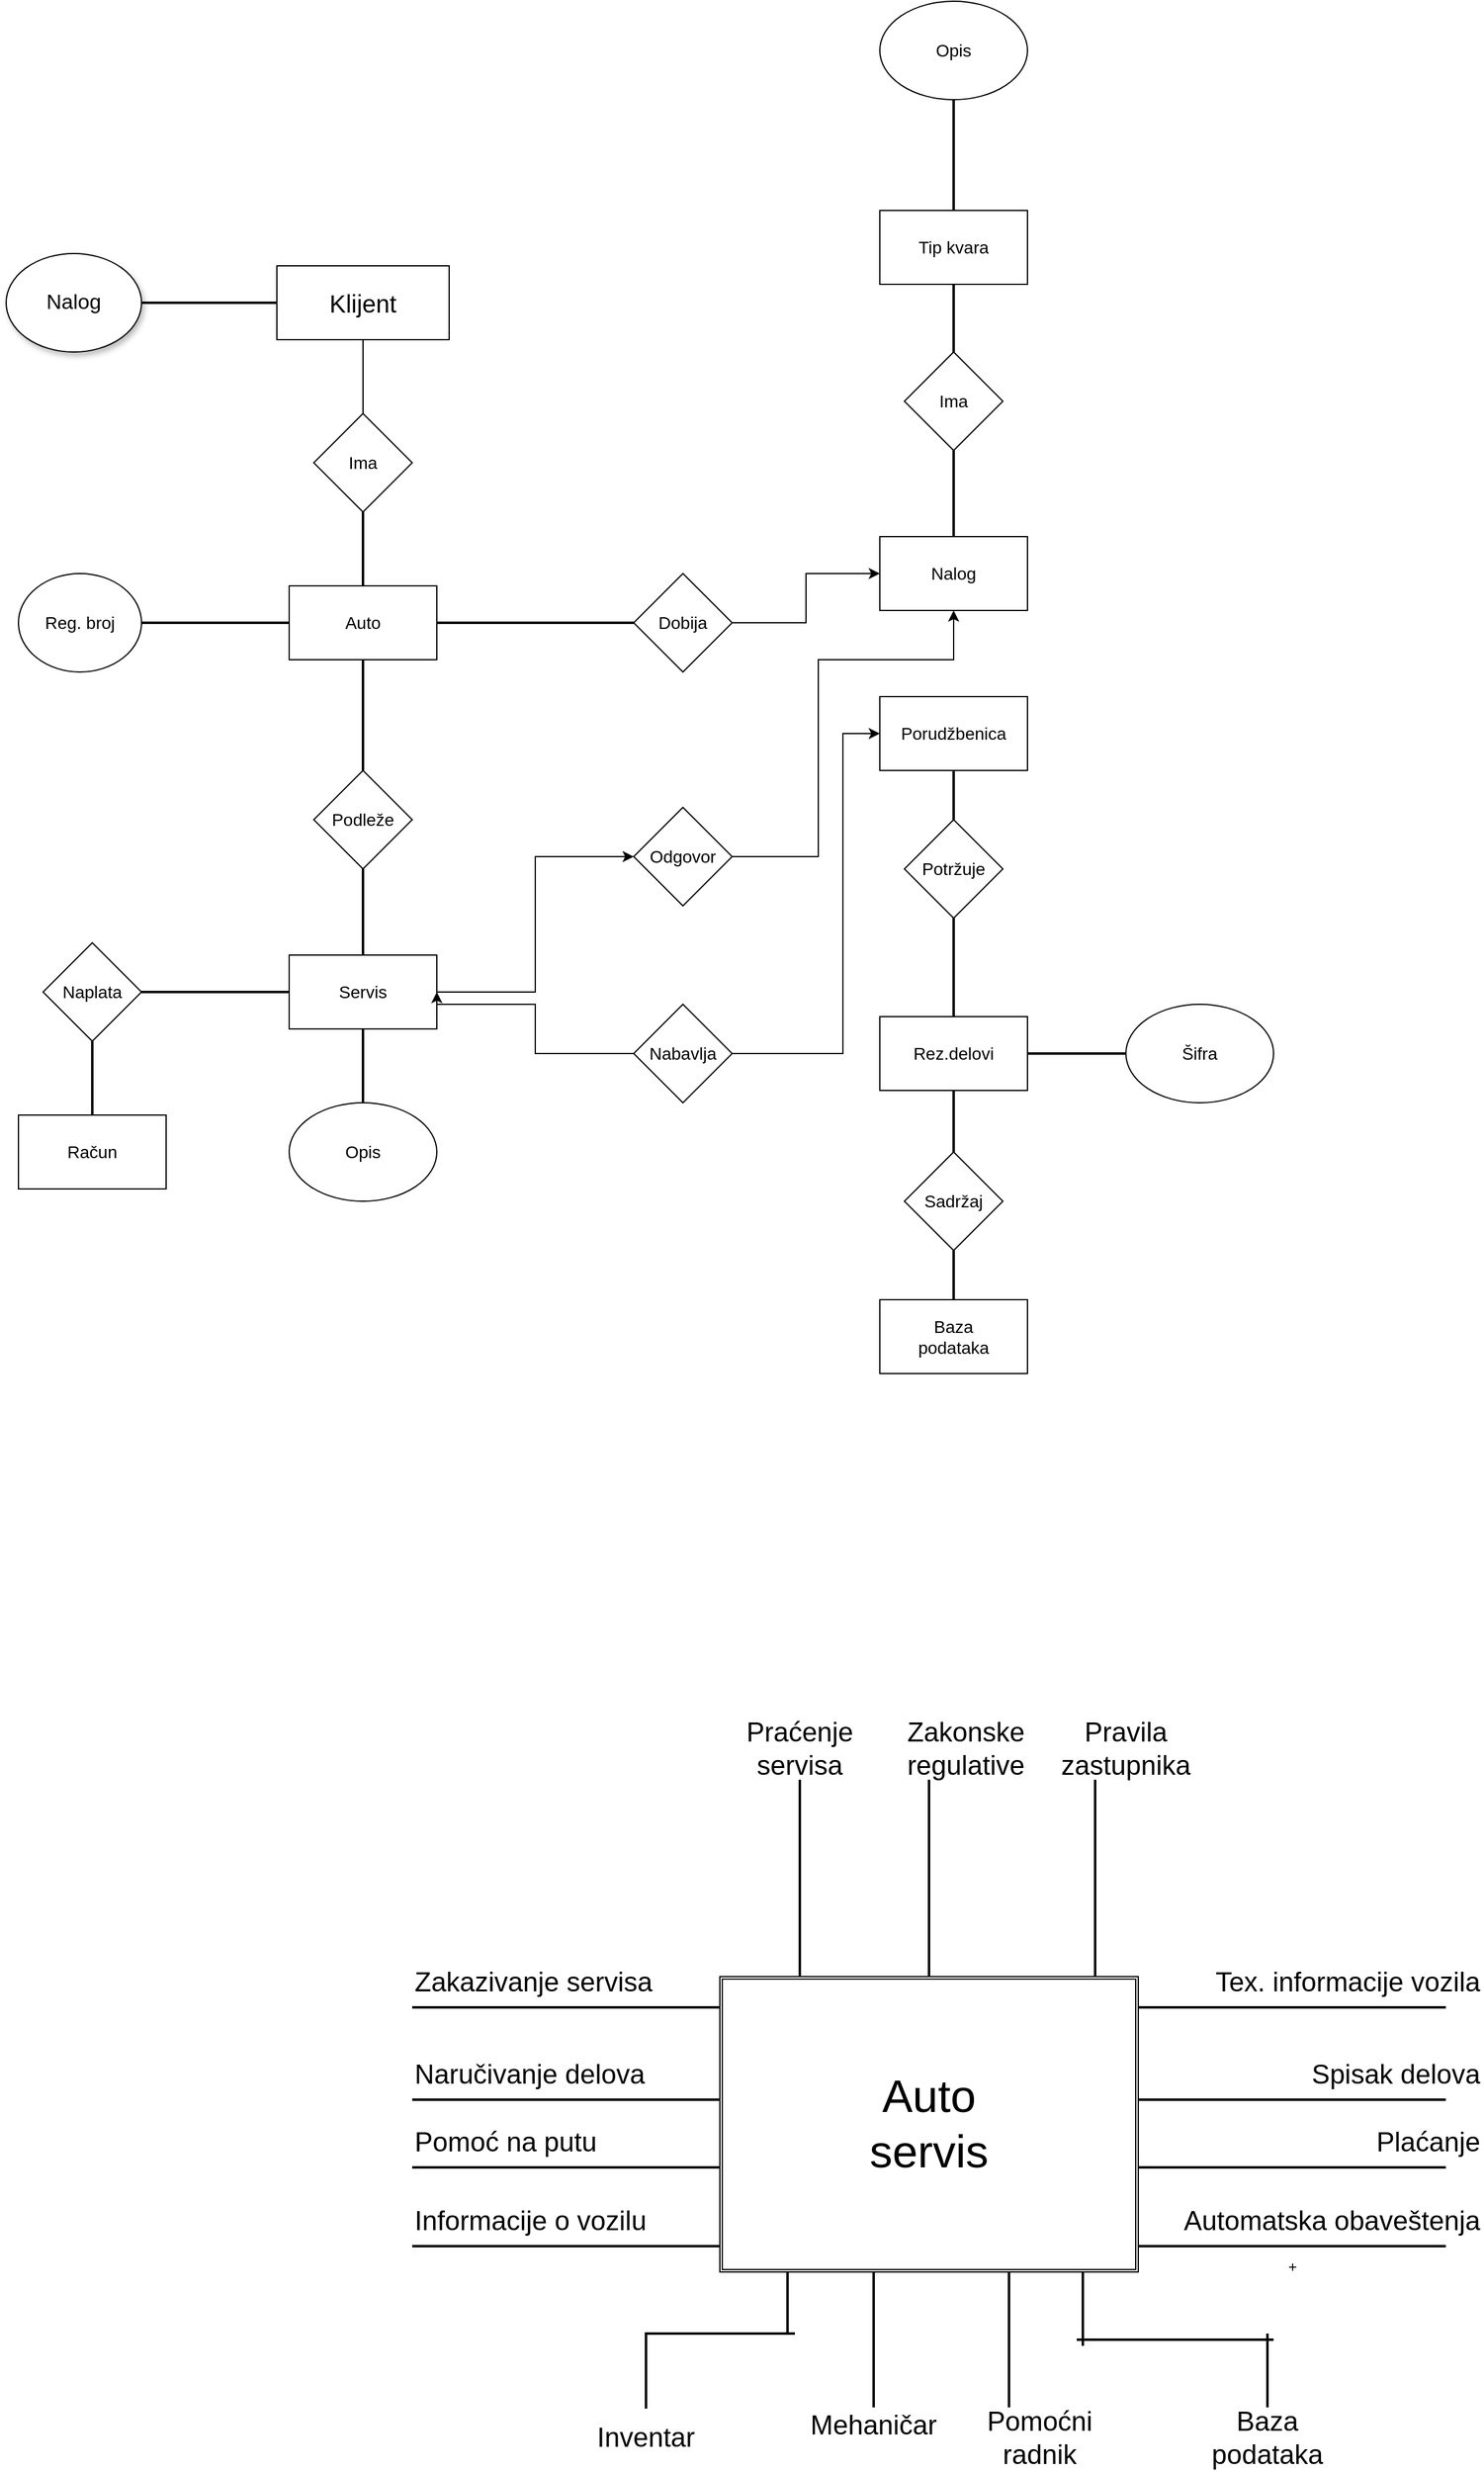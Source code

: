 <mxfile version="22.1.18" type="google">
  <diagram name="Page-1" id="Ftnawvo7iZOdKNYa3-pX">
    <mxGraphModel dx="2100" dy="2299" grid="1" gridSize="10" guides="1" tooltips="1" connect="1" arrows="1" fold="1" page="1" pageScale="1" pageWidth="827" pageHeight="1169" math="0" shadow="0">
      <root>
        <mxCell id="0" />
        <mxCell id="1" parent="0" />
        <mxCell id="U2BK-bpz5eqN0hKOcZLU-1" value="" style="ellipse;whiteSpace=wrap;html=1;shadow=1;" vertex="1" parent="1">
          <mxGeometry x="80" y="130" width="110" height="80" as="geometry" />
        </mxCell>
        <mxCell id="U2BK-bpz5eqN0hKOcZLU-3" value="&lt;font style=&quot;font-size: 17px;&quot;&gt;Nalog&lt;/font&gt;" style="text;strokeColor=none;align=center;fillColor=none;html=1;verticalAlign=middle;whiteSpace=wrap;rounded=0;strokeWidth=5;" vertex="1" parent="1">
          <mxGeometry x="105" y="155" width="60" height="30" as="geometry" />
        </mxCell>
        <mxCell id="U2BK-bpz5eqN0hKOcZLU-4" value="" style="rounded=0;whiteSpace=wrap;html=1;" vertex="1" parent="1">
          <mxGeometry x="300" y="140" width="140" height="60" as="geometry" />
        </mxCell>
        <mxCell id="U2BK-bpz5eqN0hKOcZLU-5" value="&lt;span style=&quot;font-size: 20px;&quot;&gt;Klijent&lt;/span&gt;" style="text;strokeColor=none;align=center;fillColor=none;html=1;verticalAlign=middle;whiteSpace=wrap;rounded=0;" vertex="1" parent="1">
          <mxGeometry x="340" y="155" width="60" height="30" as="geometry" />
        </mxCell>
        <mxCell id="U2BK-bpz5eqN0hKOcZLU-8" value="" style="rhombus;whiteSpace=wrap;html=1;" vertex="1" parent="1">
          <mxGeometry x="330" y="260" width="80" height="80" as="geometry" />
        </mxCell>
        <mxCell id="U2BK-bpz5eqN0hKOcZLU-9" value="" style="rounded=0;whiteSpace=wrap;html=1;" vertex="1" parent="1">
          <mxGeometry x="310" y="400" width="120" height="60" as="geometry" />
        </mxCell>
        <mxCell id="U2BK-bpz5eqN0hKOcZLU-10" value="" style="ellipse;whiteSpace=wrap;html=1;" vertex="1" parent="1">
          <mxGeometry x="90" y="390" width="100" height="80" as="geometry" />
        </mxCell>
        <mxCell id="U2BK-bpz5eqN0hKOcZLU-11" value="" style="rhombus;whiteSpace=wrap;html=1;" vertex="1" parent="1">
          <mxGeometry x="810" y="210" width="80" height="80" as="geometry" />
        </mxCell>
        <mxCell id="U2BK-bpz5eqN0hKOcZLU-12" value="" style="ellipse;whiteSpace=wrap;html=1;" vertex="1" parent="1">
          <mxGeometry x="790" y="-75" width="120" height="80" as="geometry" />
        </mxCell>
        <mxCell id="U2BK-bpz5eqN0hKOcZLU-13" value="" style="rounded=0;whiteSpace=wrap;html=1;" vertex="1" parent="1">
          <mxGeometry x="790" y="360" width="120" height="60" as="geometry" />
        </mxCell>
        <mxCell id="U2BK-bpz5eqN0hKOcZLU-14" value="" style="rounded=0;whiteSpace=wrap;html=1;" vertex="1" parent="1">
          <mxGeometry x="790" y="95" width="120" height="60" as="geometry" />
        </mxCell>
        <mxCell id="U2BK-bpz5eqN0hKOcZLU-15" value="" style="rhombus;whiteSpace=wrap;html=1;" vertex="1" parent="1">
          <mxGeometry x="330" y="550" width="80" height="80" as="geometry" />
        </mxCell>
        <mxCell id="U2BK-bpz5eqN0hKOcZLU-79" style="edgeStyle=orthogonalEdgeStyle;rounded=0;orthogonalLoop=1;jettySize=auto;html=1;exitX=1;exitY=0.5;exitDx=0;exitDy=0;entryX=0;entryY=0.5;entryDx=0;entryDy=0;" edge="1" parent="1" source="U2BK-bpz5eqN0hKOcZLU-16" target="U2BK-bpz5eqN0hKOcZLU-22">
          <mxGeometry relative="1" as="geometry" />
        </mxCell>
        <mxCell id="U2BK-bpz5eqN0hKOcZLU-16" value="" style="rounded=0;whiteSpace=wrap;html=1;" vertex="1" parent="1">
          <mxGeometry x="310" y="700" width="120" height="60" as="geometry" />
        </mxCell>
        <mxCell id="U2BK-bpz5eqN0hKOcZLU-17" value="" style="ellipse;whiteSpace=wrap;html=1;" vertex="1" parent="1">
          <mxGeometry x="310" y="820" width="120" height="80" as="geometry" />
        </mxCell>
        <mxCell id="U2BK-bpz5eqN0hKOcZLU-18" value="" style="rhombus;whiteSpace=wrap;html=1;" vertex="1" parent="1">
          <mxGeometry x="110" y="690" width="80" height="80" as="geometry" />
        </mxCell>
        <mxCell id="U2BK-bpz5eqN0hKOcZLU-19" value="" style="rounded=0;whiteSpace=wrap;html=1;" vertex="1" parent="1">
          <mxGeometry x="90" y="830" width="120" height="60" as="geometry" />
        </mxCell>
        <mxCell id="U2BK-bpz5eqN0hKOcZLU-80" style="edgeStyle=orthogonalEdgeStyle;rounded=0;orthogonalLoop=1;jettySize=auto;html=1;exitX=0;exitY=0.5;exitDx=0;exitDy=0;entryX=1;entryY=0.5;entryDx=0;entryDy=0;" edge="1" parent="1" source="U2BK-bpz5eqN0hKOcZLU-21" target="U2BK-bpz5eqN0hKOcZLU-16">
          <mxGeometry relative="1" as="geometry">
            <Array as="points">
              <mxPoint x="510" y="780" />
              <mxPoint x="510" y="740" />
              <mxPoint x="430" y="740" />
            </Array>
          </mxGeometry>
        </mxCell>
        <mxCell id="U2BK-bpz5eqN0hKOcZLU-106" style="edgeStyle=orthogonalEdgeStyle;rounded=0;orthogonalLoop=1;jettySize=auto;html=1;exitX=1;exitY=0.5;exitDx=0;exitDy=0;entryX=0;entryY=0.5;entryDx=0;entryDy=0;" edge="1" parent="1" source="U2BK-bpz5eqN0hKOcZLU-21" target="U2BK-bpz5eqN0hKOcZLU-25">
          <mxGeometry relative="1" as="geometry">
            <Array as="points">
              <mxPoint x="760" y="780" />
              <mxPoint x="760" y="520" />
            </Array>
          </mxGeometry>
        </mxCell>
        <mxCell id="U2BK-bpz5eqN0hKOcZLU-21" value="" style="rhombus;whiteSpace=wrap;html=1;" vertex="1" parent="1">
          <mxGeometry x="590" y="740" width="80" height="80" as="geometry" />
        </mxCell>
        <mxCell id="U2BK-bpz5eqN0hKOcZLU-82" style="edgeStyle=orthogonalEdgeStyle;rounded=0;orthogonalLoop=1;jettySize=auto;html=1;exitX=1;exitY=0.5;exitDx=0;exitDy=0;entryX=0.5;entryY=1;entryDx=0;entryDy=0;" edge="1" parent="1" source="U2BK-bpz5eqN0hKOcZLU-22" target="U2BK-bpz5eqN0hKOcZLU-13">
          <mxGeometry relative="1" as="geometry">
            <Array as="points">
              <mxPoint x="740" y="620" />
              <mxPoint x="740" y="460" />
              <mxPoint x="850" y="460" />
            </Array>
          </mxGeometry>
        </mxCell>
        <mxCell id="U2BK-bpz5eqN0hKOcZLU-22" value="" style="rhombus;whiteSpace=wrap;html=1;" vertex="1" parent="1">
          <mxGeometry x="590" y="580" width="80" height="80" as="geometry" />
        </mxCell>
        <mxCell id="U2BK-bpz5eqN0hKOcZLU-64" style="edgeStyle=orthogonalEdgeStyle;rounded=0;orthogonalLoop=1;jettySize=auto;html=1;exitX=1;exitY=0.5;exitDx=0;exitDy=0;entryX=0;entryY=0.5;entryDx=0;entryDy=0;" edge="1" parent="1" source="U2BK-bpz5eqN0hKOcZLU-23" target="U2BK-bpz5eqN0hKOcZLU-13">
          <mxGeometry relative="1" as="geometry" />
        </mxCell>
        <mxCell id="U2BK-bpz5eqN0hKOcZLU-23" value="" style="rhombus;whiteSpace=wrap;html=1;" vertex="1" parent="1">
          <mxGeometry x="590" y="390" width="80" height="80" as="geometry" />
        </mxCell>
        <mxCell id="U2BK-bpz5eqN0hKOcZLU-25" value="" style="rounded=0;whiteSpace=wrap;html=1;" vertex="1" parent="1">
          <mxGeometry x="790" y="490" width="120" height="60" as="geometry" />
        </mxCell>
        <mxCell id="U2BK-bpz5eqN0hKOcZLU-26" value="" style="rhombus;whiteSpace=wrap;html=1;" vertex="1" parent="1">
          <mxGeometry x="810" y="590" width="80" height="80" as="geometry" />
        </mxCell>
        <mxCell id="U2BK-bpz5eqN0hKOcZLU-27" value="" style="rounded=0;whiteSpace=wrap;html=1;" vertex="1" parent="1">
          <mxGeometry x="790" y="750" width="120" height="60" as="geometry" />
        </mxCell>
        <mxCell id="U2BK-bpz5eqN0hKOcZLU-28" value="" style="ellipse;whiteSpace=wrap;html=1;" vertex="1" parent="1">
          <mxGeometry x="990" y="740" width="120" height="80" as="geometry" />
        </mxCell>
        <mxCell id="U2BK-bpz5eqN0hKOcZLU-29" value="" style="rhombus;whiteSpace=wrap;html=1;" vertex="1" parent="1">
          <mxGeometry x="810" y="860" width="80" height="80" as="geometry" />
        </mxCell>
        <mxCell id="U2BK-bpz5eqN0hKOcZLU-30" value="" style="rounded=0;whiteSpace=wrap;html=1;" vertex="1" parent="1">
          <mxGeometry x="790" y="980" width="120" height="60" as="geometry" />
        </mxCell>
        <mxCell id="U2BK-bpz5eqN0hKOcZLU-36" value="" style="endArrow=none;html=1;rounded=0;entryX=0.5;entryY=1;entryDx=0;entryDy=0;" edge="1" parent="1" target="U2BK-bpz5eqN0hKOcZLU-4">
          <mxGeometry width="50" height="50" relative="1" as="geometry">
            <mxPoint x="370" y="260" as="sourcePoint" />
            <mxPoint x="420" y="210" as="targetPoint" />
            <Array as="points">
              <mxPoint x="370" y="230" />
            </Array>
          </mxGeometry>
        </mxCell>
        <mxCell id="U2BK-bpz5eqN0hKOcZLU-37" value="" style="line;strokeWidth=2;direction=south;html=1;" vertex="1" parent="1">
          <mxGeometry x="845" y="155" width="10" height="55" as="geometry" />
        </mxCell>
        <mxCell id="U2BK-bpz5eqN0hKOcZLU-38" value="" style="line;strokeWidth=2;html=1;" vertex="1" parent="1">
          <mxGeometry x="190" y="165" width="110" height="10" as="geometry" />
        </mxCell>
        <mxCell id="U2BK-bpz5eqN0hKOcZLU-41" value="" style="line;strokeWidth=2;direction=south;html=1;" vertex="1" parent="1">
          <mxGeometry x="365" y="340" width="10" height="60" as="geometry" />
        </mxCell>
        <mxCell id="U2BK-bpz5eqN0hKOcZLU-42" value="" style="line;strokeWidth=2;direction=south;html=1;" vertex="1" parent="1">
          <mxGeometry x="240" y="460" width="260" height="90" as="geometry" />
        </mxCell>
        <mxCell id="U2BK-bpz5eqN0hKOcZLU-45" value="" style="line;strokeWidth=2;direction=south;html=1;" vertex="1" parent="1">
          <mxGeometry x="365" y="630" width="10" height="70" as="geometry" />
        </mxCell>
        <mxCell id="U2BK-bpz5eqN0hKOcZLU-46" value="" style="line;strokeWidth=2;direction=south;html=1;" vertex="1" parent="1">
          <mxGeometry x="365" y="760" width="10" height="60" as="geometry" />
        </mxCell>
        <mxCell id="U2BK-bpz5eqN0hKOcZLU-48" value="" style="line;strokeWidth=2;html=1;" vertex="1" parent="1">
          <mxGeometry x="190" y="725" width="120" height="10" as="geometry" />
        </mxCell>
        <mxCell id="U2BK-bpz5eqN0hKOcZLU-49" value="" style="line;strokeWidth=2;direction=south;html=1;" vertex="1" parent="1">
          <mxGeometry x="145" y="770" width="10" height="60" as="geometry" />
        </mxCell>
        <mxCell id="U2BK-bpz5eqN0hKOcZLU-50" value="" style="line;strokeWidth=2;html=1;" vertex="1" parent="1">
          <mxGeometry x="190" y="425" width="120" height="10" as="geometry" />
        </mxCell>
        <mxCell id="U2BK-bpz5eqN0hKOcZLU-51" value="" style="line;strokeWidth=2;direction=south;html=1;" vertex="1" parent="1">
          <mxGeometry x="845" y="5" width="10" height="90" as="geometry" />
        </mxCell>
        <mxCell id="U2BK-bpz5eqN0hKOcZLU-52" value="" style="line;strokeWidth=2;direction=south;html=1;" vertex="1" parent="1">
          <mxGeometry x="845" y="290" width="10" height="70" as="geometry" />
        </mxCell>
        <mxCell id="U2BK-bpz5eqN0hKOcZLU-54" value="" style="line;strokeWidth=2;direction=south;html=1;" vertex="1" parent="1">
          <mxGeometry x="845" y="810" width="10" height="50" as="geometry" />
        </mxCell>
        <mxCell id="U2BK-bpz5eqN0hKOcZLU-55" value="" style="line;strokeWidth=2;direction=south;html=1;" vertex="1" parent="1">
          <mxGeometry x="845" y="940" width="10" height="40" as="geometry" />
        </mxCell>
        <mxCell id="U2BK-bpz5eqN0hKOcZLU-56" value="" style="line;strokeWidth=2;direction=south;html=1;" vertex="1" parent="1">
          <mxGeometry x="845" y="670" width="10" height="80" as="geometry" />
        </mxCell>
        <mxCell id="U2BK-bpz5eqN0hKOcZLU-57" value="" style="line;strokeWidth=2;direction=south;html=1;" vertex="1" parent="1">
          <mxGeometry x="845" y="550" width="10" height="40" as="geometry" />
        </mxCell>
        <mxCell id="U2BK-bpz5eqN0hKOcZLU-58" value="" style="line;strokeWidth=2;html=1;" vertex="1" parent="1">
          <mxGeometry x="910" y="775" width="80" height="10" as="geometry" />
        </mxCell>
        <mxCell id="U2BK-bpz5eqN0hKOcZLU-59" value="" style="line;strokeWidth=2;html=1;" vertex="1" parent="1">
          <mxGeometry x="430" y="425" width="160" height="10" as="geometry" />
        </mxCell>
        <mxCell id="U2BK-bpz5eqN0hKOcZLU-83" value="&lt;font style=&quot;font-size: 14px;&quot;&gt;Ima&lt;/font&gt;" style="text;strokeColor=none;align=center;fillColor=none;html=1;verticalAlign=middle;whiteSpace=wrap;rounded=0;" vertex="1" parent="1">
          <mxGeometry x="340" y="285" width="60" height="30" as="geometry" />
        </mxCell>
        <mxCell id="U2BK-bpz5eqN0hKOcZLU-84" value="&lt;font style=&quot;font-size: 14px;&quot;&gt;Auto&lt;/font&gt;" style="text;strokeColor=none;align=center;fillColor=none;html=1;verticalAlign=middle;whiteSpace=wrap;rounded=0;" vertex="1" parent="1">
          <mxGeometry x="340" y="415" width="60" height="30" as="geometry" />
        </mxCell>
        <mxCell id="U2BK-bpz5eqN0hKOcZLU-86" value="&lt;font style=&quot;font-size: 14px;&quot;&gt;Podleže&lt;/font&gt;" style="text;strokeColor=none;align=center;fillColor=none;html=1;verticalAlign=middle;whiteSpace=wrap;rounded=0;" vertex="1" parent="1">
          <mxGeometry x="340" y="575" width="60" height="30" as="geometry" />
        </mxCell>
        <mxCell id="U2BK-bpz5eqN0hKOcZLU-87" value="&lt;font style=&quot;font-size: 14px;&quot;&gt;Servis&lt;/font&gt;" style="text;strokeColor=none;align=center;fillColor=none;html=1;verticalAlign=middle;whiteSpace=wrap;rounded=0;" vertex="1" parent="1">
          <mxGeometry x="340" y="715" width="60" height="30" as="geometry" />
        </mxCell>
        <mxCell id="U2BK-bpz5eqN0hKOcZLU-88" value="&lt;font style=&quot;font-size: 14px;&quot;&gt;Opis&lt;/font&gt;" style="text;strokeColor=none;align=center;fillColor=none;html=1;verticalAlign=middle;whiteSpace=wrap;rounded=0;" vertex="1" parent="1">
          <mxGeometry x="340" y="845" width="60" height="30" as="geometry" />
        </mxCell>
        <mxCell id="U2BK-bpz5eqN0hKOcZLU-89" value="&lt;font style=&quot;font-size: 14px;&quot;&gt;Naplata&lt;/font&gt;" style="text;strokeColor=none;align=center;fillColor=none;html=1;verticalAlign=middle;whiteSpace=wrap;rounded=0;" vertex="1" parent="1">
          <mxGeometry x="120" y="715" width="60" height="30" as="geometry" />
        </mxCell>
        <mxCell id="U2BK-bpz5eqN0hKOcZLU-90" value="&lt;font style=&quot;font-size: 14px;&quot;&gt;Reg. broj&lt;/font&gt;" style="text;strokeColor=none;align=center;fillColor=none;html=1;verticalAlign=middle;whiteSpace=wrap;rounded=0;" vertex="1" parent="1">
          <mxGeometry x="110" y="415" width="60" height="30" as="geometry" />
        </mxCell>
        <mxCell id="U2BK-bpz5eqN0hKOcZLU-91" value="&lt;font style=&quot;font-size: 14px;&quot;&gt;Račun&lt;/font&gt;" style="text;strokeColor=none;align=center;fillColor=none;html=1;verticalAlign=middle;whiteSpace=wrap;rounded=0;" vertex="1" parent="1">
          <mxGeometry x="120" y="845" width="60" height="30" as="geometry" />
        </mxCell>
        <mxCell id="U2BK-bpz5eqN0hKOcZLU-92" value="&lt;font style=&quot;font-size: 14px;&quot;&gt;Ima&lt;/font&gt;" style="text;strokeColor=none;align=center;fillColor=none;html=1;verticalAlign=middle;whiteSpace=wrap;rounded=0;" vertex="1" parent="1">
          <mxGeometry x="820" y="235" width="60" height="30" as="geometry" />
        </mxCell>
        <mxCell id="U2BK-bpz5eqN0hKOcZLU-93" value="&lt;font style=&quot;font-size: 14px;&quot;&gt;Nabavlja&lt;/font&gt;" style="text;strokeColor=none;align=center;fillColor=none;html=1;verticalAlign=middle;whiteSpace=wrap;rounded=0;" vertex="1" parent="1">
          <mxGeometry x="600" y="765" width="60" height="30" as="geometry" />
        </mxCell>
        <mxCell id="U2BK-bpz5eqN0hKOcZLU-94" value="&lt;font style=&quot;font-size: 14px;&quot;&gt;Odgovor&lt;/font&gt;" style="text;strokeColor=none;align=center;fillColor=none;html=1;verticalAlign=middle;whiteSpace=wrap;rounded=0;" vertex="1" parent="1">
          <mxGeometry x="600" y="605" width="60" height="30" as="geometry" />
        </mxCell>
        <mxCell id="U2BK-bpz5eqN0hKOcZLU-95" value="&lt;font style=&quot;font-size: 14px;&quot;&gt;Dobija&lt;/font&gt;" style="text;strokeColor=none;align=center;fillColor=none;html=1;verticalAlign=middle;whiteSpace=wrap;rounded=0;" vertex="1" parent="1">
          <mxGeometry x="600" y="415" width="60" height="30" as="geometry" />
        </mxCell>
        <mxCell id="U2BK-bpz5eqN0hKOcZLU-96" value="&lt;font style=&quot;font-size: 14px;&quot;&gt;Tip kvara&lt;/font&gt;" style="text;strokeColor=none;align=center;fillColor=none;html=1;verticalAlign=middle;whiteSpace=wrap;rounded=0;" vertex="1" parent="1">
          <mxGeometry x="820" y="110" width="60" height="30" as="geometry" />
        </mxCell>
        <mxCell id="U2BK-bpz5eqN0hKOcZLU-98" value="&lt;font style=&quot;font-size: 14px;&quot;&gt;Opis&lt;/font&gt;" style="text;strokeColor=none;align=center;fillColor=none;html=1;verticalAlign=middle;whiteSpace=wrap;rounded=0;" vertex="1" parent="1">
          <mxGeometry x="820" y="-50" width="60" height="30" as="geometry" />
        </mxCell>
        <mxCell id="U2BK-bpz5eqN0hKOcZLU-99" value="&lt;font style=&quot;font-size: 14px;&quot;&gt;Nalog&lt;/font&gt;" style="text;strokeColor=none;align=center;fillColor=none;html=1;verticalAlign=middle;whiteSpace=wrap;rounded=0;" vertex="1" parent="1">
          <mxGeometry x="820" y="375" width="60" height="30" as="geometry" />
        </mxCell>
        <mxCell id="U2BK-bpz5eqN0hKOcZLU-100" value="&lt;font style=&quot;font-size: 14px;&quot;&gt;Porudžbenica&lt;/font&gt;" style="text;strokeColor=none;align=center;fillColor=none;html=1;verticalAlign=middle;whiteSpace=wrap;rounded=0;" vertex="1" parent="1">
          <mxGeometry x="820" y="505" width="60" height="30" as="geometry" />
        </mxCell>
        <mxCell id="U2BK-bpz5eqN0hKOcZLU-101" value="&lt;font style=&quot;font-size: 14px;&quot;&gt;Potržuje&lt;/font&gt;" style="text;strokeColor=none;align=center;fillColor=none;html=1;verticalAlign=middle;whiteSpace=wrap;rounded=0;" vertex="1" parent="1">
          <mxGeometry x="820" y="615" width="60" height="30" as="geometry" />
        </mxCell>
        <mxCell id="U2BK-bpz5eqN0hKOcZLU-102" value="&lt;font style=&quot;font-size: 14px;&quot;&gt;Rez.delovi&lt;/font&gt;" style="text;strokeColor=none;align=center;fillColor=none;html=1;verticalAlign=middle;whiteSpace=wrap;rounded=0;" vertex="1" parent="1">
          <mxGeometry x="820" y="765" width="60" height="30" as="geometry" />
        </mxCell>
        <mxCell id="U2BK-bpz5eqN0hKOcZLU-103" value="&lt;font style=&quot;font-size: 14px;&quot;&gt;Sadržaj&lt;/font&gt;" style="text;strokeColor=none;align=center;fillColor=none;html=1;verticalAlign=middle;whiteSpace=wrap;rounded=0;" vertex="1" parent="1">
          <mxGeometry x="820" y="885" width="60" height="30" as="geometry" />
        </mxCell>
        <mxCell id="U2BK-bpz5eqN0hKOcZLU-104" value="&lt;font style=&quot;font-size: 14px;&quot;&gt;Baza podataka&lt;/font&gt;" style="text;strokeColor=none;align=center;fillColor=none;html=1;verticalAlign=middle;whiteSpace=wrap;rounded=0;" vertex="1" parent="1">
          <mxGeometry x="820" y="995" width="60" height="30" as="geometry" />
        </mxCell>
        <mxCell id="U2BK-bpz5eqN0hKOcZLU-105" value="&lt;font style=&quot;font-size: 14px;&quot;&gt;Šifra&lt;/font&gt;" style="text;strokeColor=none;align=center;fillColor=none;html=1;verticalAlign=middle;whiteSpace=wrap;rounded=0;" vertex="1" parent="1">
          <mxGeometry x="1020" y="765" width="60" height="30" as="geometry" />
        </mxCell>
        <mxCell id="U2BK-bpz5eqN0hKOcZLU-108" value="" style="shape=ext;double=1;rounded=0;whiteSpace=wrap;html=1;" vertex="1" parent="1">
          <mxGeometry x="660" y="1530" width="340" height="240" as="geometry" />
        </mxCell>
        <mxCell id="U2BK-bpz5eqN0hKOcZLU-109" value="&lt;font style=&quot;font-size: 37px;&quot;&gt;Auto servis&lt;/font&gt;" style="text;strokeColor=none;align=center;fillColor=none;html=1;verticalAlign=middle;whiteSpace=wrap;rounded=0;" vertex="1" parent="1">
          <mxGeometry x="800" y="1635" width="60" height="30" as="geometry" />
        </mxCell>
        <mxCell id="U2BK-bpz5eqN0hKOcZLU-113" value="&lt;font style=&quot;font-size: 22px;&quot;&gt;Praćenje servisa&lt;/font&gt;" style="text;strokeColor=none;align=center;fillColor=none;html=1;verticalAlign=middle;whiteSpace=wrap;rounded=0;" vertex="1" parent="1">
          <mxGeometry x="695" y="1330" width="60" height="30" as="geometry" />
        </mxCell>
        <mxCell id="U2BK-bpz5eqN0hKOcZLU-115" value="&lt;font style=&quot;font-size: 22px;&quot;&gt;Zakonske regulative&lt;/font&gt;" style="text;strokeColor=none;align=center;fillColor=none;html=1;verticalAlign=middle;whiteSpace=wrap;rounded=0;" vertex="1" parent="1">
          <mxGeometry x="830" y="1330" width="60" height="30" as="geometry" />
        </mxCell>
        <mxCell id="U2BK-bpz5eqN0hKOcZLU-116" value="&lt;font style=&quot;font-size: 22px;&quot;&gt;Pravila zastupnika&lt;/font&gt;" style="text;strokeColor=none;align=center;fillColor=none;html=1;verticalAlign=middle;whiteSpace=wrap;rounded=0;" vertex="1" parent="1">
          <mxGeometry x="960" y="1330" width="60" height="30" as="geometry" />
        </mxCell>
        <mxCell id="U2BK-bpz5eqN0hKOcZLU-118" value="" style="line;strokeWidth=2;html=1;" vertex="1" parent="1">
          <mxGeometry x="410" y="1550" width="250" height="10" as="geometry" />
        </mxCell>
        <mxCell id="U2BK-bpz5eqN0hKOcZLU-120" value="" style="line;strokeWidth=2;html=1;" vertex="1" parent="1">
          <mxGeometry x="410" y="1625" width="250" height="10" as="geometry" />
        </mxCell>
        <mxCell id="U2BK-bpz5eqN0hKOcZLU-121" value="" style="line;strokeWidth=2;html=1;" vertex="1" parent="1">
          <mxGeometry x="410" y="1680" width="250" height="10" as="geometry" />
        </mxCell>
        <mxCell id="U2BK-bpz5eqN0hKOcZLU-122" value="" style="line;strokeWidth=2;html=1;" vertex="1" parent="1">
          <mxGeometry x="410" y="1744" width="250" height="10" as="geometry" />
        </mxCell>
        <mxCell id="U2BK-bpz5eqN0hKOcZLU-123" value="" style="line;strokeWidth=2;html=1;" vertex="1" parent="1">
          <mxGeometry x="1000" y="1550" width="250" height="10" as="geometry" />
        </mxCell>
        <mxCell id="U2BK-bpz5eqN0hKOcZLU-124" value="" style="line;strokeWidth=2;html=1;" vertex="1" parent="1">
          <mxGeometry x="1000" y="1625" width="250" height="10" as="geometry" />
        </mxCell>
        <mxCell id="U2BK-bpz5eqN0hKOcZLU-125" value="" style="line;strokeWidth=2;html=1;" vertex="1" parent="1">
          <mxGeometry x="1000" y="1680" width="250" height="10" as="geometry" />
        </mxCell>
        <mxCell id="U2BK-bpz5eqN0hKOcZLU-126" value="+" style="line;strokeWidth=2;html=1;" vertex="1" parent="1">
          <mxGeometry x="1000" y="1744" width="250" height="10" as="geometry" />
        </mxCell>
        <mxCell id="U2BK-bpz5eqN0hKOcZLU-127" value="&lt;font style=&quot;font-size: 22px;&quot;&gt;Zakazivanje servisa&lt;/font&gt;" style="text;strokeColor=none;align=left;fillColor=none;html=1;verticalAlign=middle;whiteSpace=wrap;rounded=0;" vertex="1" parent="1">
          <mxGeometry x="410" y="1520" width="215" height="30" as="geometry" />
        </mxCell>
        <mxCell id="U2BK-bpz5eqN0hKOcZLU-128" value="&lt;font style=&quot;font-size: 22px;&quot;&gt;Naručivanje delova&lt;/font&gt;" style="text;strokeColor=none;align=left;fillColor=none;html=1;verticalAlign=middle;whiteSpace=wrap;rounded=0;" vertex="1" parent="1">
          <mxGeometry x="410" y="1595" width="210" height="30" as="geometry" />
        </mxCell>
        <mxCell id="U2BK-bpz5eqN0hKOcZLU-129" value="&lt;font style=&quot;font-size: 22px;&quot;&gt;Pomoć na putu&lt;/font&gt;" style="text;strokeColor=none;align=left;fillColor=none;html=1;verticalAlign=middle;whiteSpace=wrap;rounded=0;" vertex="1" parent="1">
          <mxGeometry x="410" y="1650" width="170" height="30" as="geometry" />
        </mxCell>
        <mxCell id="U2BK-bpz5eqN0hKOcZLU-130" value="&lt;font style=&quot;font-size: 22px;&quot;&gt;Informacije o vozilu&lt;/font&gt;" style="text;strokeColor=none;align=left;fillColor=none;html=1;verticalAlign=middle;whiteSpace=wrap;rounded=0;" vertex="1" parent="1">
          <mxGeometry x="410" y="1714" width="196" height="30" as="geometry" />
        </mxCell>
        <mxCell id="U2BK-bpz5eqN0hKOcZLU-132" value="&lt;font style=&quot;font-size: 22px;&quot;&gt;Tex. informacije vozila&lt;/font&gt;" style="text;strokeColor=none;align=right;fillColor=none;html=1;verticalAlign=middle;whiteSpace=wrap;rounded=0;" vertex="1" parent="1">
          <mxGeometry x="1050" y="1520" width="230" height="30" as="geometry" />
        </mxCell>
        <mxCell id="U2BK-bpz5eqN0hKOcZLU-133" value="&lt;span style=&quot;font-size: 22px;&quot;&gt;Spisak delova&lt;/span&gt;" style="text;strokeColor=none;align=right;fillColor=none;html=1;verticalAlign=middle;whiteSpace=wrap;rounded=0;" vertex="1" parent="1">
          <mxGeometry x="1120" y="1595" width="160" height="30" as="geometry" />
        </mxCell>
        <mxCell id="U2BK-bpz5eqN0hKOcZLU-134" value="&lt;font style=&quot;font-size: 22px;&quot;&gt;Plaćanje&lt;/font&gt;" style="text;strokeColor=none;align=right;fillColor=none;html=1;verticalAlign=middle;whiteSpace=wrap;rounded=0;" vertex="1" parent="1">
          <mxGeometry x="1220" y="1650" width="60" height="30" as="geometry" />
        </mxCell>
        <mxCell id="U2BK-bpz5eqN0hKOcZLU-135" value="&lt;span style=&quot;font-size: 22px;&quot;&gt;Automatska obaveštenja&lt;/span&gt;" style="text;strokeColor=none;align=right;fillColor=none;html=1;verticalAlign=middle;whiteSpace=wrap;rounded=0;" vertex="1" parent="1">
          <mxGeometry x="1030" y="1714" width="250" height="30" as="geometry" />
        </mxCell>
        <mxCell id="U2BK-bpz5eqN0hKOcZLU-140" value="" style="shape=partialRectangle;whiteSpace=wrap;html=1;bottom=0;right=0;fillColor=none;strokeWidth=2;" vertex="1" parent="1">
          <mxGeometry x="600" y="1820" width="120" height="60" as="geometry" />
        </mxCell>
        <mxCell id="U2BK-bpz5eqN0hKOcZLU-141" value="" style="line;strokeWidth=2;direction=south;html=1;" vertex="1" parent="1">
          <mxGeometry x="710" y="1770" width="10" height="50" as="geometry" />
        </mxCell>
        <mxCell id="U2BK-bpz5eqN0hKOcZLU-142" value="&lt;span style=&quot;font-size: 22px;&quot;&gt;Inventar&lt;/span&gt;" style="text;strokeColor=none;align=center;fillColor=none;html=1;verticalAlign=middle;whiteSpace=wrap;rounded=0;" vertex="1" parent="1">
          <mxGeometry x="570" y="1890" width="60" height="30" as="geometry" />
        </mxCell>
        <mxCell id="U2BK-bpz5eqN0hKOcZLU-143" value="" style="line;strokeWidth=2;direction=south;html=1;" vertex="1" parent="1">
          <mxGeometry x="780" y="1770" width="10" height="110" as="geometry" />
        </mxCell>
        <mxCell id="U2BK-bpz5eqN0hKOcZLU-144" value="" style="line;strokeWidth=2;direction=south;html=1;" vertex="1" parent="1">
          <mxGeometry x="890" y="1770" width="10" height="110" as="geometry" />
        </mxCell>
        <mxCell id="U2BK-bpz5eqN0hKOcZLU-148" value="" style="line;strokeWidth=2;html=1;" vertex="1" parent="1">
          <mxGeometry x="950" y="1820" width="160" height="10" as="geometry" />
        </mxCell>
        <mxCell id="U2BK-bpz5eqN0hKOcZLU-149" value="" style="line;strokeWidth=2;direction=south;html=1;" vertex="1" parent="1">
          <mxGeometry x="950" y="1770" width="10" height="60" as="geometry" />
        </mxCell>
        <mxCell id="U2BK-bpz5eqN0hKOcZLU-150" value="" style="line;strokeWidth=2;direction=south;html=1;" vertex="1" parent="1">
          <mxGeometry x="1100" y="1820" width="10" height="60" as="geometry" />
        </mxCell>
        <mxCell id="U2BK-bpz5eqN0hKOcZLU-151" value="&lt;font style=&quot;font-size: 22px;&quot;&gt;Mehaničar&lt;/font&gt;" style="text;strokeColor=none;align=center;fillColor=none;html=1;verticalAlign=middle;whiteSpace=wrap;rounded=0;" vertex="1" parent="1">
          <mxGeometry x="755" y="1880" width="60" height="30" as="geometry" />
        </mxCell>
        <mxCell id="U2BK-bpz5eqN0hKOcZLU-152" value="&lt;font style=&quot;font-size: 22px;&quot;&gt;Pomoćni radnik&lt;/font&gt;" style="text;strokeColor=none;align=center;fillColor=none;html=1;verticalAlign=middle;whiteSpace=wrap;rounded=0;" vertex="1" parent="1">
          <mxGeometry x="890" y="1890" width="60" height="30" as="geometry" />
        </mxCell>
        <mxCell id="U2BK-bpz5eqN0hKOcZLU-153" style="edgeStyle=orthogonalEdgeStyle;rounded=0;orthogonalLoop=1;jettySize=auto;html=1;exitX=0.5;exitY=1;exitDx=0;exitDy=0;" edge="1" parent="1" source="U2BK-bpz5eqN0hKOcZLU-152" target="U2BK-bpz5eqN0hKOcZLU-152">
          <mxGeometry relative="1" as="geometry" />
        </mxCell>
        <mxCell id="U2BK-bpz5eqN0hKOcZLU-154" value="&lt;font style=&quot;font-size: 22px;&quot;&gt;Baza podataka&lt;/font&gt;" style="text;strokeColor=none;align=center;fillColor=none;html=1;verticalAlign=middle;whiteSpace=wrap;rounded=0;" vertex="1" parent="1">
          <mxGeometry x="1075" y="1890" width="60" height="30" as="geometry" />
        </mxCell>
        <mxCell id="U2BK-bpz5eqN0hKOcZLU-155" value="" style="line;strokeWidth=2;direction=south;html=1;" vertex="1" parent="1">
          <mxGeometry x="960" y="1370" width="10" height="160" as="geometry" />
        </mxCell>
        <mxCell id="U2BK-bpz5eqN0hKOcZLU-156" value="" style="line;strokeWidth=2;direction=south;html=1;" vertex="1" parent="1">
          <mxGeometry x="825" y="1370" width="10" height="160" as="geometry" />
        </mxCell>
        <mxCell id="U2BK-bpz5eqN0hKOcZLU-157" value="" style="line;strokeWidth=2;direction=south;html=1;" vertex="1" parent="1">
          <mxGeometry x="720" y="1370" width="10" height="160" as="geometry" />
        </mxCell>
      </root>
    </mxGraphModel>
  </diagram>
</mxfile>
